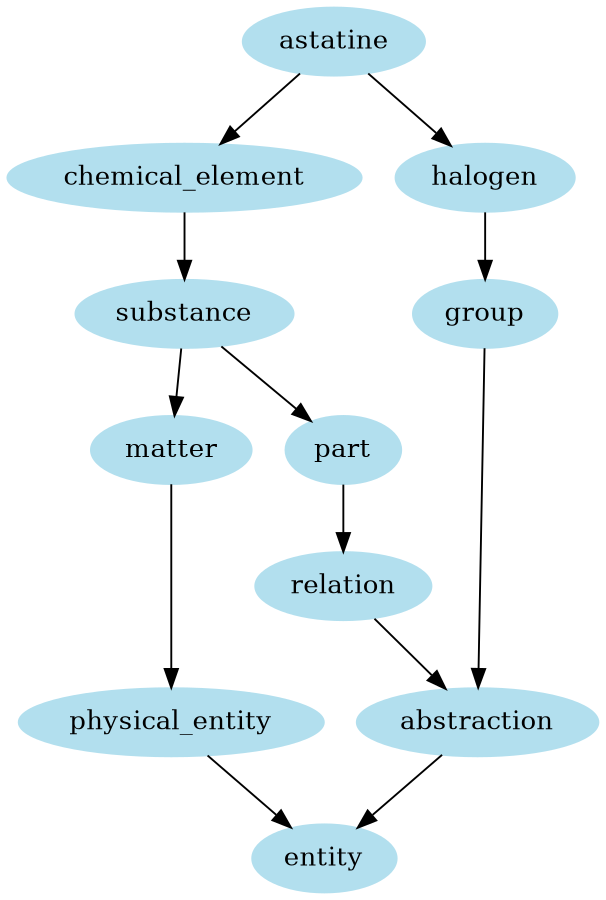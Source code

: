 digraph unix {
	node [color=lightblue2 style=filled]
	size="6,6"
	astatine -> chemical_element
	chemical_element -> substance
	substance -> matter
	matter -> physical_entity
	physical_entity -> entity
	substance -> part
	part -> relation
	relation -> abstraction
	abstraction -> entity
	astatine -> halogen
	halogen -> group
	group -> abstraction
}
